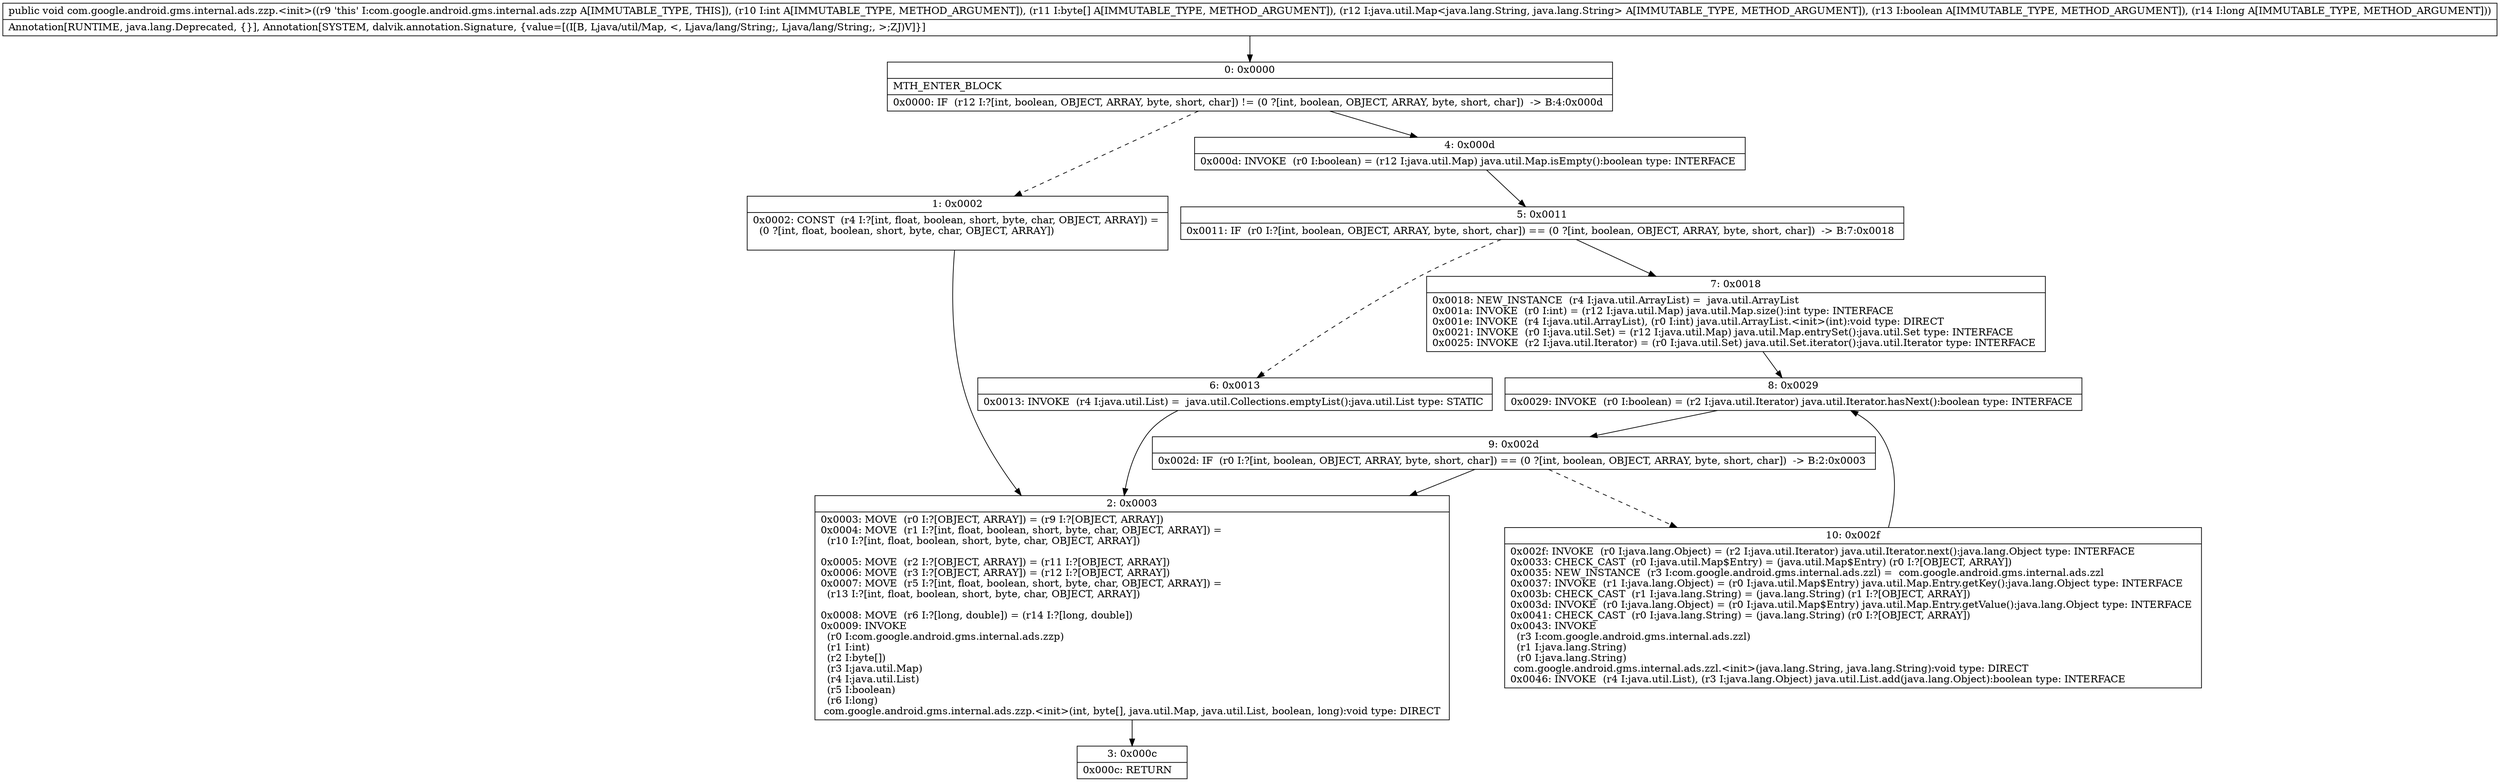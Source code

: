 digraph "CFG forcom.google.android.gms.internal.ads.zzp.\<init\>(I[BLjava\/util\/Map;ZJ)V" {
Node_0 [shape=record,label="{0\:\ 0x0000|MTH_ENTER_BLOCK\l|0x0000: IF  (r12 I:?[int, boolean, OBJECT, ARRAY, byte, short, char]) != (0 ?[int, boolean, OBJECT, ARRAY, byte, short, char])  \-\> B:4:0x000d \l}"];
Node_1 [shape=record,label="{1\:\ 0x0002|0x0002: CONST  (r4 I:?[int, float, boolean, short, byte, char, OBJECT, ARRAY]) = \l  (0 ?[int, float, boolean, short, byte, char, OBJECT, ARRAY])\l \l}"];
Node_2 [shape=record,label="{2\:\ 0x0003|0x0003: MOVE  (r0 I:?[OBJECT, ARRAY]) = (r9 I:?[OBJECT, ARRAY]) \l0x0004: MOVE  (r1 I:?[int, float, boolean, short, byte, char, OBJECT, ARRAY]) = \l  (r10 I:?[int, float, boolean, short, byte, char, OBJECT, ARRAY])\l \l0x0005: MOVE  (r2 I:?[OBJECT, ARRAY]) = (r11 I:?[OBJECT, ARRAY]) \l0x0006: MOVE  (r3 I:?[OBJECT, ARRAY]) = (r12 I:?[OBJECT, ARRAY]) \l0x0007: MOVE  (r5 I:?[int, float, boolean, short, byte, char, OBJECT, ARRAY]) = \l  (r13 I:?[int, float, boolean, short, byte, char, OBJECT, ARRAY])\l \l0x0008: MOVE  (r6 I:?[long, double]) = (r14 I:?[long, double]) \l0x0009: INVOKE  \l  (r0 I:com.google.android.gms.internal.ads.zzp)\l  (r1 I:int)\l  (r2 I:byte[])\l  (r3 I:java.util.Map)\l  (r4 I:java.util.List)\l  (r5 I:boolean)\l  (r6 I:long)\l com.google.android.gms.internal.ads.zzp.\<init\>(int, byte[], java.util.Map, java.util.List, boolean, long):void type: DIRECT \l}"];
Node_3 [shape=record,label="{3\:\ 0x000c|0x000c: RETURN   \l}"];
Node_4 [shape=record,label="{4\:\ 0x000d|0x000d: INVOKE  (r0 I:boolean) = (r12 I:java.util.Map) java.util.Map.isEmpty():boolean type: INTERFACE \l}"];
Node_5 [shape=record,label="{5\:\ 0x0011|0x0011: IF  (r0 I:?[int, boolean, OBJECT, ARRAY, byte, short, char]) == (0 ?[int, boolean, OBJECT, ARRAY, byte, short, char])  \-\> B:7:0x0018 \l}"];
Node_6 [shape=record,label="{6\:\ 0x0013|0x0013: INVOKE  (r4 I:java.util.List) =  java.util.Collections.emptyList():java.util.List type: STATIC \l}"];
Node_7 [shape=record,label="{7\:\ 0x0018|0x0018: NEW_INSTANCE  (r4 I:java.util.ArrayList) =  java.util.ArrayList \l0x001a: INVOKE  (r0 I:int) = (r12 I:java.util.Map) java.util.Map.size():int type: INTERFACE \l0x001e: INVOKE  (r4 I:java.util.ArrayList), (r0 I:int) java.util.ArrayList.\<init\>(int):void type: DIRECT \l0x0021: INVOKE  (r0 I:java.util.Set) = (r12 I:java.util.Map) java.util.Map.entrySet():java.util.Set type: INTERFACE \l0x0025: INVOKE  (r2 I:java.util.Iterator) = (r0 I:java.util.Set) java.util.Set.iterator():java.util.Iterator type: INTERFACE \l}"];
Node_8 [shape=record,label="{8\:\ 0x0029|0x0029: INVOKE  (r0 I:boolean) = (r2 I:java.util.Iterator) java.util.Iterator.hasNext():boolean type: INTERFACE \l}"];
Node_9 [shape=record,label="{9\:\ 0x002d|0x002d: IF  (r0 I:?[int, boolean, OBJECT, ARRAY, byte, short, char]) == (0 ?[int, boolean, OBJECT, ARRAY, byte, short, char])  \-\> B:2:0x0003 \l}"];
Node_10 [shape=record,label="{10\:\ 0x002f|0x002f: INVOKE  (r0 I:java.lang.Object) = (r2 I:java.util.Iterator) java.util.Iterator.next():java.lang.Object type: INTERFACE \l0x0033: CHECK_CAST  (r0 I:java.util.Map$Entry) = (java.util.Map$Entry) (r0 I:?[OBJECT, ARRAY]) \l0x0035: NEW_INSTANCE  (r3 I:com.google.android.gms.internal.ads.zzl) =  com.google.android.gms.internal.ads.zzl \l0x0037: INVOKE  (r1 I:java.lang.Object) = (r0 I:java.util.Map$Entry) java.util.Map.Entry.getKey():java.lang.Object type: INTERFACE \l0x003b: CHECK_CAST  (r1 I:java.lang.String) = (java.lang.String) (r1 I:?[OBJECT, ARRAY]) \l0x003d: INVOKE  (r0 I:java.lang.Object) = (r0 I:java.util.Map$Entry) java.util.Map.Entry.getValue():java.lang.Object type: INTERFACE \l0x0041: CHECK_CAST  (r0 I:java.lang.String) = (java.lang.String) (r0 I:?[OBJECT, ARRAY]) \l0x0043: INVOKE  \l  (r3 I:com.google.android.gms.internal.ads.zzl)\l  (r1 I:java.lang.String)\l  (r0 I:java.lang.String)\l com.google.android.gms.internal.ads.zzl.\<init\>(java.lang.String, java.lang.String):void type: DIRECT \l0x0046: INVOKE  (r4 I:java.util.List), (r3 I:java.lang.Object) java.util.List.add(java.lang.Object):boolean type: INTERFACE \l}"];
MethodNode[shape=record,label="{public void com.google.android.gms.internal.ads.zzp.\<init\>((r9 'this' I:com.google.android.gms.internal.ads.zzp A[IMMUTABLE_TYPE, THIS]), (r10 I:int A[IMMUTABLE_TYPE, METHOD_ARGUMENT]), (r11 I:byte[] A[IMMUTABLE_TYPE, METHOD_ARGUMENT]), (r12 I:java.util.Map\<java.lang.String, java.lang.String\> A[IMMUTABLE_TYPE, METHOD_ARGUMENT]), (r13 I:boolean A[IMMUTABLE_TYPE, METHOD_ARGUMENT]), (r14 I:long A[IMMUTABLE_TYPE, METHOD_ARGUMENT]))  | Annotation[RUNTIME, java.lang.Deprecated, \{\}], Annotation[SYSTEM, dalvik.annotation.Signature, \{value=[(I[B, Ljava\/util\/Map, \<, Ljava\/lang\/String;, Ljava\/lang\/String;, \>;ZJ)V]\}]\l}"];
MethodNode -> Node_0;
Node_0 -> Node_1[style=dashed];
Node_0 -> Node_4;
Node_1 -> Node_2;
Node_2 -> Node_3;
Node_4 -> Node_5;
Node_5 -> Node_6[style=dashed];
Node_5 -> Node_7;
Node_6 -> Node_2;
Node_7 -> Node_8;
Node_8 -> Node_9;
Node_9 -> Node_2;
Node_9 -> Node_10[style=dashed];
Node_10 -> Node_8;
}

